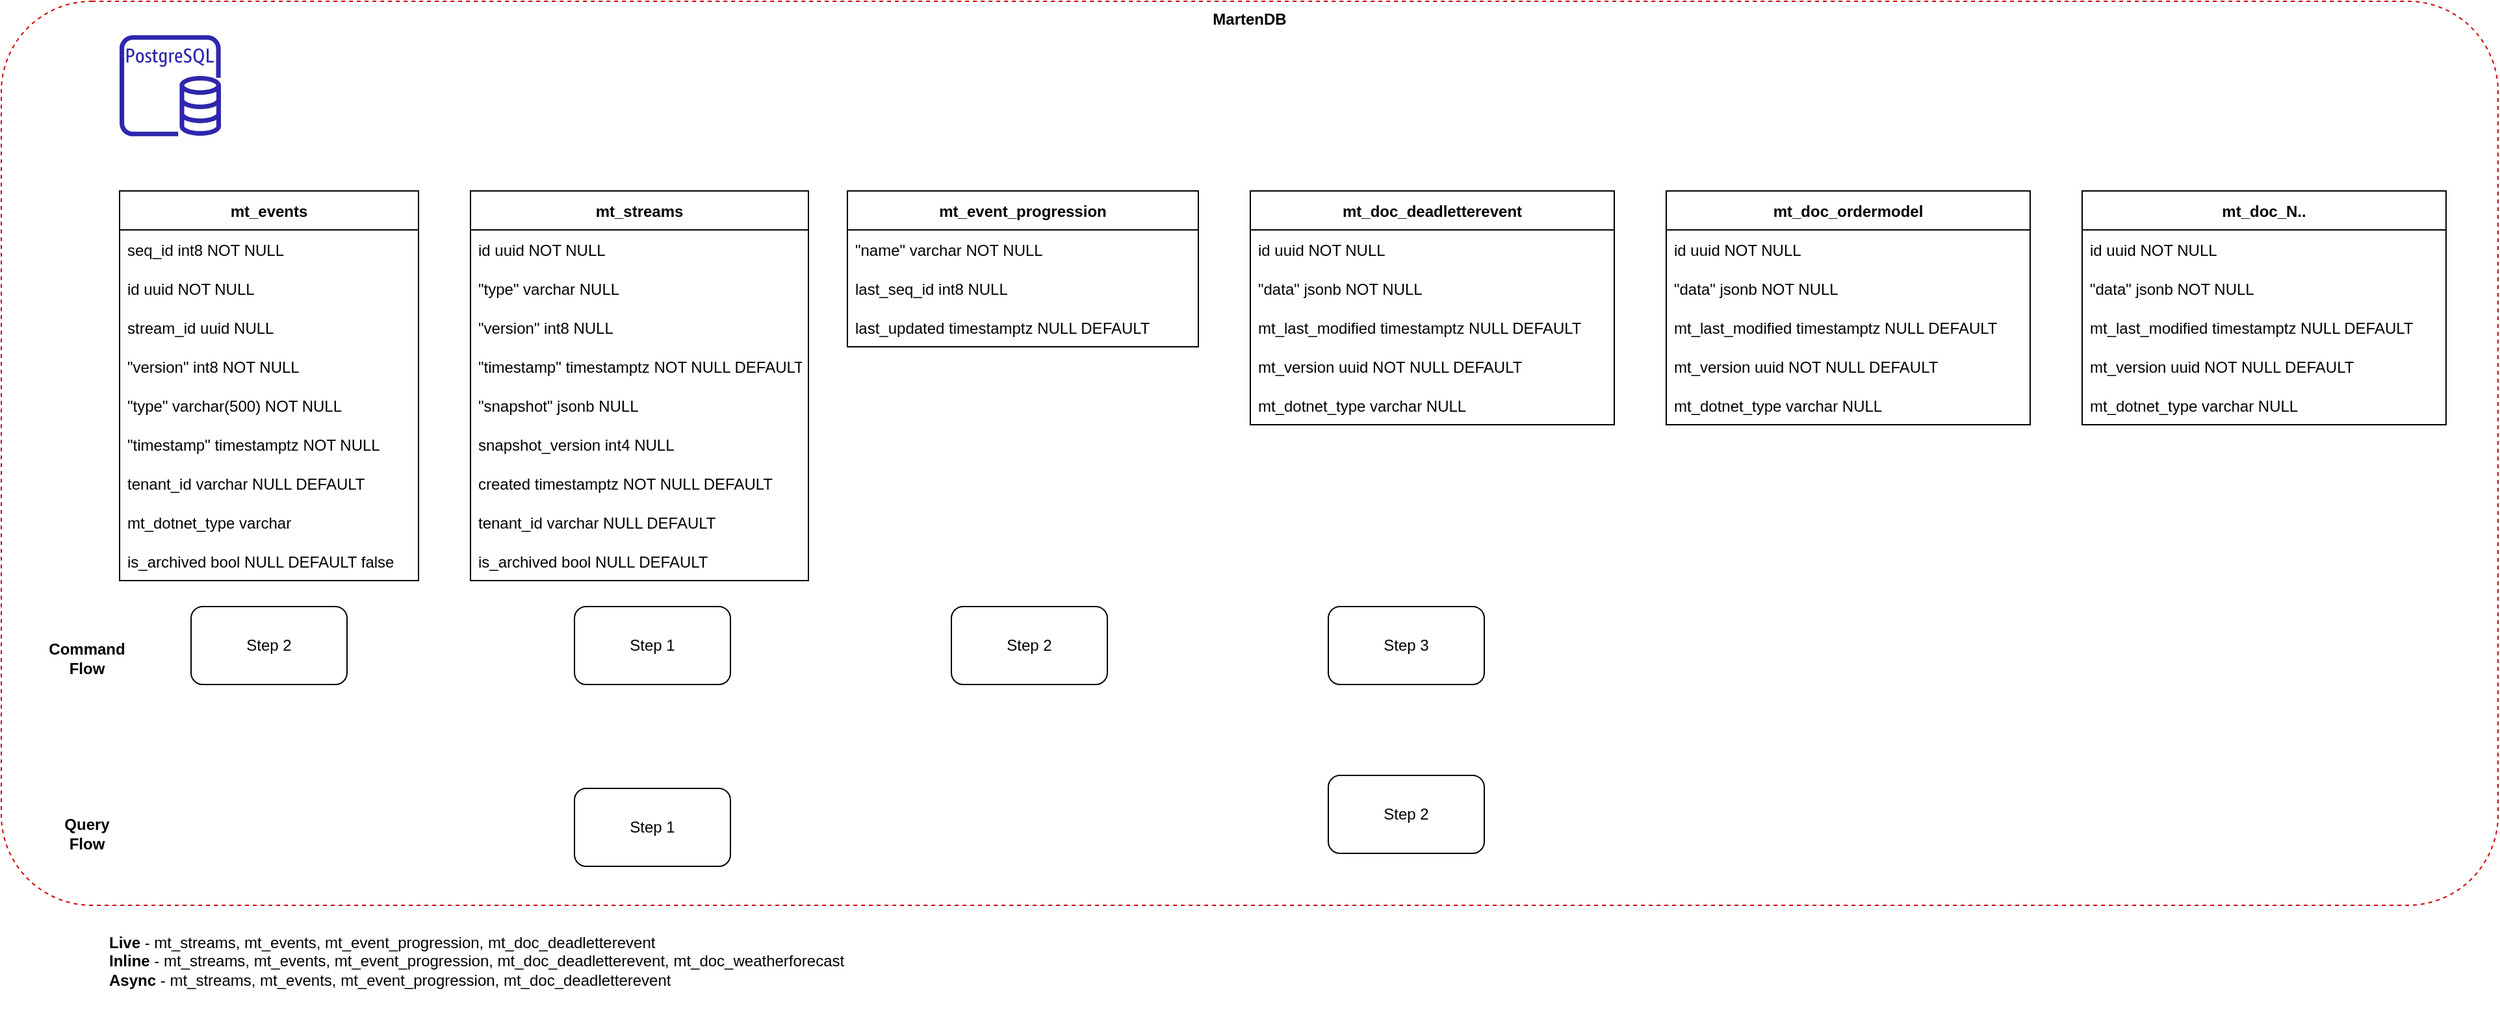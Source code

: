 <mxfile version="20.2.3" type="device" pages="4"><diagram id="XP5PetYz7RfP2xpCV39B" name="MartenDB"><mxGraphModel dx="2272" dy="1975" grid="1" gridSize="10" guides="1" tooltips="1" connect="1" arrows="1" fold="1" page="1" pageScale="1" pageWidth="850" pageHeight="1100" math="0" shadow="0"><root><mxCell id="0"/><mxCell id="1" parent="0"/><mxCell id="JvUt-W7Pg1lSba_5PQ45-1" value="" style="sketch=0;outlineConnect=0;fontColor=#232F3E;gradientColor=none;fillColor=#2E27AD;strokeColor=none;dashed=0;verticalLabelPosition=bottom;verticalAlign=top;align=center;html=1;fontSize=12;fontStyle=0;aspect=fixed;pointerEvents=1;shape=mxgraph.aws4.rds_postgresql_instance;" parent="1" vertex="1"><mxGeometry x="-709" y="-1014" width="78" height="78" as="geometry"/></mxCell><mxCell id="JvUt-W7Pg1lSba_5PQ45-2" value="MartenDB" style="rounded=1;fillColor=none;gradientColor=none;arcSize=10;dashed=1;strokeColor=#CC0000;verticalAlign=top;fontStyle=1" parent="1" vertex="1"><mxGeometry x="-800" y="-1040" width="1921" height="696" as="geometry"/></mxCell><mxCell id="JvUt-W7Pg1lSba_5PQ45-3" value="mt_events" style="swimlane;fontStyle=1;childLayout=stackLayout;horizontal=1;startSize=30;horizontalStack=0;resizeParent=1;resizeParentMax=0;resizeLast=0;collapsible=1;marginBottom=0;" parent="1" vertex="1"><mxGeometry x="-709" y="-894" width="230" height="300" as="geometry"/></mxCell><mxCell id="JvUt-W7Pg1lSba_5PQ45-4" value="seq_id int8 NOT NULL" style="text;strokeColor=none;fillColor=none;align=left;verticalAlign=middle;spacingLeft=4;spacingRight=4;overflow=hidden;points=[[0,0.5],[1,0.5]];portConstraint=eastwest;rotatable=0;" parent="JvUt-W7Pg1lSba_5PQ45-3" vertex="1"><mxGeometry y="30" width="230" height="30" as="geometry"/></mxCell><mxCell id="JvUt-W7Pg1lSba_5PQ45-5" value="id uuid NOT NULL" style="text;strokeColor=none;fillColor=none;align=left;verticalAlign=middle;spacingLeft=4;spacingRight=4;overflow=hidden;points=[[0,0.5],[1,0.5]];portConstraint=eastwest;rotatable=0;" parent="JvUt-W7Pg1lSba_5PQ45-3" vertex="1"><mxGeometry y="60" width="230" height="30" as="geometry"/></mxCell><mxCell id="JvUt-W7Pg1lSba_5PQ45-6" value="stream_id uuid NULL" style="text;strokeColor=none;fillColor=none;align=left;verticalAlign=middle;spacingLeft=4;spacingRight=4;overflow=hidden;points=[[0,0.5],[1,0.5]];portConstraint=eastwest;rotatable=0;" parent="JvUt-W7Pg1lSba_5PQ45-3" vertex="1"><mxGeometry y="90" width="230" height="30" as="geometry"/></mxCell><mxCell id="JvUt-W7Pg1lSba_5PQ45-7" value="&quot;version&quot; int8 NOT NULL" style="text;strokeColor=none;fillColor=none;align=left;verticalAlign=middle;spacingLeft=4;spacingRight=4;overflow=hidden;points=[[0,0.5],[1,0.5]];portConstraint=eastwest;rotatable=0;" parent="JvUt-W7Pg1lSba_5PQ45-3" vertex="1"><mxGeometry y="120" width="230" height="30" as="geometry"/></mxCell><mxCell id="JvUt-W7Pg1lSba_5PQ45-8" value="&quot;type&quot; varchar(500) NOT NULL" style="text;strokeColor=none;fillColor=none;align=left;verticalAlign=middle;spacingLeft=4;spacingRight=4;overflow=hidden;points=[[0,0.5],[1,0.5]];portConstraint=eastwest;rotatable=0;" parent="JvUt-W7Pg1lSba_5PQ45-3" vertex="1"><mxGeometry y="150" width="230" height="30" as="geometry"/></mxCell><mxCell id="JvUt-W7Pg1lSba_5PQ45-9" value="&quot;timestamp&quot; timestamptz NOT NULL" style="text;strokeColor=none;fillColor=none;align=left;verticalAlign=middle;spacingLeft=4;spacingRight=4;overflow=hidden;points=[[0,0.5],[1,0.5]];portConstraint=eastwest;rotatable=0;" parent="JvUt-W7Pg1lSba_5PQ45-3" vertex="1"><mxGeometry y="180" width="230" height="30" as="geometry"/></mxCell><mxCell id="JvUt-W7Pg1lSba_5PQ45-10" value="tenant_id varchar NULL DEFAULT" style="text;strokeColor=none;fillColor=none;align=left;verticalAlign=middle;spacingLeft=4;spacingRight=4;overflow=hidden;points=[[0,0.5],[1,0.5]];portConstraint=eastwest;rotatable=0;" parent="JvUt-W7Pg1lSba_5PQ45-3" vertex="1"><mxGeometry y="210" width="230" height="30" as="geometry"/></mxCell><mxCell id="JvUt-W7Pg1lSba_5PQ45-11" value="mt_dotnet_type varchar" style="text;strokeColor=none;fillColor=none;align=left;verticalAlign=middle;spacingLeft=4;spacingRight=4;overflow=hidden;points=[[0,0.5],[1,0.5]];portConstraint=eastwest;rotatable=0;" parent="JvUt-W7Pg1lSba_5PQ45-3" vertex="1"><mxGeometry y="240" width="230" height="30" as="geometry"/></mxCell><mxCell id="JvUt-W7Pg1lSba_5PQ45-12" value="is_archived bool NULL DEFAULT false" style="text;strokeColor=none;fillColor=none;align=left;verticalAlign=middle;spacingLeft=4;spacingRight=4;overflow=hidden;points=[[0,0.5],[1,0.5]];portConstraint=eastwest;rotatable=0;" parent="JvUt-W7Pg1lSba_5PQ45-3" vertex="1"><mxGeometry y="270" width="230" height="30" as="geometry"/></mxCell><mxCell id="JvUt-W7Pg1lSba_5PQ45-13" value="mt_streams" style="swimlane;fontStyle=1;childLayout=stackLayout;horizontal=1;startSize=30;horizontalStack=0;resizeParent=1;resizeParentMax=0;resizeLast=0;collapsible=1;marginBottom=0;" parent="1" vertex="1"><mxGeometry x="-439" y="-894" width="260" height="300" as="geometry"/></mxCell><mxCell id="JvUt-W7Pg1lSba_5PQ45-14" value="id uuid NOT NULL" style="text;strokeColor=none;fillColor=none;align=left;verticalAlign=middle;spacingLeft=4;spacingRight=4;overflow=hidden;points=[[0,0.5],[1,0.5]];portConstraint=eastwest;rotatable=0;" parent="JvUt-W7Pg1lSba_5PQ45-13" vertex="1"><mxGeometry y="30" width="260" height="30" as="geometry"/></mxCell><mxCell id="JvUt-W7Pg1lSba_5PQ45-15" value="&quot;type&quot; varchar NULL" style="text;strokeColor=none;fillColor=none;align=left;verticalAlign=middle;spacingLeft=4;spacingRight=4;overflow=hidden;points=[[0,0.5],[1,0.5]];portConstraint=eastwest;rotatable=0;" parent="JvUt-W7Pg1lSba_5PQ45-13" vertex="1"><mxGeometry y="60" width="260" height="30" as="geometry"/></mxCell><mxCell id="JvUt-W7Pg1lSba_5PQ45-16" value="&quot;version&quot; int8 NULL" style="text;strokeColor=none;fillColor=none;align=left;verticalAlign=middle;spacingLeft=4;spacingRight=4;overflow=hidden;points=[[0,0.5],[1,0.5]];portConstraint=eastwest;rotatable=0;" parent="JvUt-W7Pg1lSba_5PQ45-13" vertex="1"><mxGeometry y="90" width="260" height="30" as="geometry"/></mxCell><mxCell id="JvUt-W7Pg1lSba_5PQ45-17" value="&quot;timestamp&quot; timestamptz NOT NULL DEFAULT" style="text;strokeColor=none;fillColor=none;align=left;verticalAlign=middle;spacingLeft=4;spacingRight=4;overflow=hidden;points=[[0,0.5],[1,0.5]];portConstraint=eastwest;rotatable=0;" parent="JvUt-W7Pg1lSba_5PQ45-13" vertex="1"><mxGeometry y="120" width="260" height="30" as="geometry"/></mxCell><mxCell id="JvUt-W7Pg1lSba_5PQ45-18" value="&quot;snapshot&quot; jsonb NULL" style="text;strokeColor=none;fillColor=none;align=left;verticalAlign=middle;spacingLeft=4;spacingRight=4;overflow=hidden;points=[[0,0.5],[1,0.5]];portConstraint=eastwest;rotatable=0;" parent="JvUt-W7Pg1lSba_5PQ45-13" vertex="1"><mxGeometry y="150" width="260" height="30" as="geometry"/></mxCell><mxCell id="JvUt-W7Pg1lSba_5PQ45-19" value="snapshot_version int4 NULL" style="text;strokeColor=none;fillColor=none;align=left;verticalAlign=middle;spacingLeft=4;spacingRight=4;overflow=hidden;points=[[0,0.5],[1,0.5]];portConstraint=eastwest;rotatable=0;" parent="JvUt-W7Pg1lSba_5PQ45-13" vertex="1"><mxGeometry y="180" width="260" height="30" as="geometry"/></mxCell><mxCell id="JvUt-W7Pg1lSba_5PQ45-20" value="created timestamptz NOT NULL DEFAULT" style="text;strokeColor=none;fillColor=none;align=left;verticalAlign=middle;spacingLeft=4;spacingRight=4;overflow=hidden;points=[[0,0.5],[1,0.5]];portConstraint=eastwest;rotatable=0;" parent="JvUt-W7Pg1lSba_5PQ45-13" vertex="1"><mxGeometry y="210" width="260" height="30" as="geometry"/></mxCell><mxCell id="JvUt-W7Pg1lSba_5PQ45-21" value="tenant_id varchar NULL DEFAULT" style="text;strokeColor=none;fillColor=none;align=left;verticalAlign=middle;spacingLeft=4;spacingRight=4;overflow=hidden;points=[[0,0.5],[1,0.5]];portConstraint=eastwest;rotatable=0;" parent="JvUt-W7Pg1lSba_5PQ45-13" vertex="1"><mxGeometry y="240" width="260" height="30" as="geometry"/></mxCell><mxCell id="JvUt-W7Pg1lSba_5PQ45-22" value="is_archived bool NULL DEFAULT" style="text;strokeColor=none;fillColor=none;align=left;verticalAlign=middle;spacingLeft=4;spacingRight=4;overflow=hidden;points=[[0,0.5],[1,0.5]];portConstraint=eastwest;rotatable=0;" parent="JvUt-W7Pg1lSba_5PQ45-13" vertex="1"><mxGeometry y="270" width="260" height="30" as="geometry"/></mxCell><mxCell id="JvUt-W7Pg1lSba_5PQ45-23" value="mt_event_progression" style="swimlane;fontStyle=1;childLayout=stackLayout;horizontal=1;startSize=30;horizontalStack=0;resizeParent=1;resizeParentMax=0;resizeLast=0;collapsible=1;marginBottom=0;" parent="1" vertex="1"><mxGeometry x="-149" y="-894" width="270" height="120" as="geometry"/></mxCell><mxCell id="JvUt-W7Pg1lSba_5PQ45-24" value="&quot;name&quot; varchar NOT NULL" style="text;strokeColor=none;fillColor=none;align=left;verticalAlign=middle;spacingLeft=4;spacingRight=4;overflow=hidden;points=[[0,0.5],[1,0.5]];portConstraint=eastwest;rotatable=0;" parent="JvUt-W7Pg1lSba_5PQ45-23" vertex="1"><mxGeometry y="30" width="270" height="30" as="geometry"/></mxCell><mxCell id="JvUt-W7Pg1lSba_5PQ45-25" value="last_seq_id int8 NULL" style="text;strokeColor=none;fillColor=none;align=left;verticalAlign=middle;spacingLeft=4;spacingRight=4;overflow=hidden;points=[[0,0.5],[1,0.5]];portConstraint=eastwest;rotatable=0;" parent="JvUt-W7Pg1lSba_5PQ45-23" vertex="1"><mxGeometry y="60" width="270" height="30" as="geometry"/></mxCell><mxCell id="JvUt-W7Pg1lSba_5PQ45-26" value="last_updated timestamptz NULL DEFAULT" style="text;strokeColor=none;fillColor=none;align=left;verticalAlign=middle;spacingLeft=4;spacingRight=4;overflow=hidden;points=[[0,0.5],[1,0.5]];portConstraint=eastwest;rotatable=0;" parent="JvUt-W7Pg1lSba_5PQ45-23" vertex="1"><mxGeometry y="90" width="270" height="30" as="geometry"/></mxCell><mxCell id="JvUt-W7Pg1lSba_5PQ45-27" value="Step 2" style="rounded=1;whiteSpace=wrap;html=1;" parent="1" vertex="1"><mxGeometry x="-654" y="-574" width="120" height="60" as="geometry"/></mxCell><mxCell id="JvUt-W7Pg1lSba_5PQ45-28" value="Step 1" style="rounded=1;whiteSpace=wrap;html=1;" parent="1" vertex="1"><mxGeometry x="-359" y="-574" width="120" height="60" as="geometry"/></mxCell><mxCell id="JvUt-W7Pg1lSba_5PQ45-29" value="Step 2" style="rounded=1;whiteSpace=wrap;html=1;" parent="1" vertex="1"><mxGeometry x="-69" y="-574" width="120" height="60" as="geometry"/></mxCell><mxCell id="JvUt-W7Pg1lSba_5PQ45-30" value="Step 3" style="rounded=1;whiteSpace=wrap;html=1;" parent="1" vertex="1"><mxGeometry x="221" y="-574" width="120" height="60" as="geometry"/></mxCell><mxCell id="JvUt-W7Pg1lSba_5PQ45-31" value="mt_doc_ordermodel" style="swimlane;fontStyle=1;childLayout=stackLayout;horizontal=1;startSize=30;horizontalStack=0;resizeParent=1;resizeParentMax=0;resizeLast=0;collapsible=1;marginBottom=0;" parent="1" vertex="1"><mxGeometry x="481" y="-894" width="280" height="180" as="geometry"/></mxCell><mxCell id="JvUt-W7Pg1lSba_5PQ45-32" value="id uuid NOT NULL" style="text;strokeColor=none;fillColor=none;align=left;verticalAlign=middle;spacingLeft=4;spacingRight=4;overflow=hidden;points=[[0,0.5],[1,0.5]];portConstraint=eastwest;rotatable=0;" parent="JvUt-W7Pg1lSba_5PQ45-31" vertex="1"><mxGeometry y="30" width="280" height="30" as="geometry"/></mxCell><mxCell id="JvUt-W7Pg1lSba_5PQ45-33" value="&quot;data&quot; jsonb NOT NULL" style="text;strokeColor=none;fillColor=none;align=left;verticalAlign=middle;spacingLeft=4;spacingRight=4;overflow=hidden;points=[[0,0.5],[1,0.5]];portConstraint=eastwest;rotatable=0;" parent="JvUt-W7Pg1lSba_5PQ45-31" vertex="1"><mxGeometry y="60" width="280" height="30" as="geometry"/></mxCell><mxCell id="JvUt-W7Pg1lSba_5PQ45-34" value="mt_last_modified timestamptz NULL DEFAULT" style="text;strokeColor=none;fillColor=none;align=left;verticalAlign=middle;spacingLeft=4;spacingRight=4;overflow=hidden;points=[[0,0.5],[1,0.5]];portConstraint=eastwest;rotatable=0;" parent="JvUt-W7Pg1lSba_5PQ45-31" vertex="1"><mxGeometry y="90" width="280" height="30" as="geometry"/></mxCell><mxCell id="JvUt-W7Pg1lSba_5PQ45-35" value="mt_version uuid NOT NULL DEFAULT" style="text;strokeColor=none;fillColor=none;align=left;verticalAlign=middle;spacingLeft=4;spacingRight=4;overflow=hidden;points=[[0,0.5],[1,0.5]];portConstraint=eastwest;rotatable=0;" parent="JvUt-W7Pg1lSba_5PQ45-31" vertex="1"><mxGeometry y="120" width="280" height="30" as="geometry"/></mxCell><mxCell id="JvUt-W7Pg1lSba_5PQ45-36" value="mt_dotnet_type varchar NULL" style="text;strokeColor=none;fillColor=none;align=left;verticalAlign=middle;spacingLeft=4;spacingRight=4;overflow=hidden;points=[[0,0.5],[1,0.5]];portConstraint=eastwest;rotatable=0;" parent="JvUt-W7Pg1lSba_5PQ45-31" vertex="1"><mxGeometry y="150" width="280" height="30" as="geometry"/></mxCell><mxCell id="JvUt-W7Pg1lSba_5PQ45-37" value="Query Flow" style="text;html=1;strokeColor=none;fillColor=none;align=center;verticalAlign=middle;whiteSpace=wrap;rounded=0;fontStyle=1" parent="1" vertex="1"><mxGeometry x="-764" y="-414" width="60" height="30" as="geometry"/></mxCell><mxCell id="JvUt-W7Pg1lSba_5PQ45-38" value="Command Flow" style="text;html=1;strokeColor=none;fillColor=none;align=center;verticalAlign=middle;whiteSpace=wrap;rounded=0;fontStyle=1" parent="1" vertex="1"><mxGeometry x="-764" y="-549" width="60" height="30" as="geometry"/></mxCell><mxCell id="JvUt-W7Pg1lSba_5PQ45-39" value="mt_doc_N.." style="swimlane;fontStyle=1;childLayout=stackLayout;horizontal=1;startSize=30;horizontalStack=0;resizeParent=1;resizeParentMax=0;resizeLast=0;collapsible=1;marginBottom=0;" parent="1" vertex="1"><mxGeometry x="801" y="-894" width="280" height="180" as="geometry"/></mxCell><mxCell id="JvUt-W7Pg1lSba_5PQ45-40" value="id uuid NOT NULL" style="text;strokeColor=none;fillColor=none;align=left;verticalAlign=middle;spacingLeft=4;spacingRight=4;overflow=hidden;points=[[0,0.5],[1,0.5]];portConstraint=eastwest;rotatable=0;" parent="JvUt-W7Pg1lSba_5PQ45-39" vertex="1"><mxGeometry y="30" width="280" height="30" as="geometry"/></mxCell><mxCell id="JvUt-W7Pg1lSba_5PQ45-41" value="&quot;data&quot; jsonb NOT NULL" style="text;strokeColor=none;fillColor=none;align=left;verticalAlign=middle;spacingLeft=4;spacingRight=4;overflow=hidden;points=[[0,0.5],[1,0.5]];portConstraint=eastwest;rotatable=0;" parent="JvUt-W7Pg1lSba_5PQ45-39" vertex="1"><mxGeometry y="60" width="280" height="30" as="geometry"/></mxCell><mxCell id="JvUt-W7Pg1lSba_5PQ45-42" value="mt_last_modified timestamptz NULL DEFAULT" style="text;strokeColor=none;fillColor=none;align=left;verticalAlign=middle;spacingLeft=4;spacingRight=4;overflow=hidden;points=[[0,0.5],[1,0.5]];portConstraint=eastwest;rotatable=0;" parent="JvUt-W7Pg1lSba_5PQ45-39" vertex="1"><mxGeometry y="90" width="280" height="30" as="geometry"/></mxCell><mxCell id="JvUt-W7Pg1lSba_5PQ45-43" value="mt_version uuid NOT NULL DEFAULT" style="text;strokeColor=none;fillColor=none;align=left;verticalAlign=middle;spacingLeft=4;spacingRight=4;overflow=hidden;points=[[0,0.5],[1,0.5]];portConstraint=eastwest;rotatable=0;" parent="JvUt-W7Pg1lSba_5PQ45-39" vertex="1"><mxGeometry y="120" width="280" height="30" as="geometry"/></mxCell><mxCell id="JvUt-W7Pg1lSba_5PQ45-44" value="mt_dotnet_type varchar NULL" style="text;strokeColor=none;fillColor=none;align=left;verticalAlign=middle;spacingLeft=4;spacingRight=4;overflow=hidden;points=[[0,0.5],[1,0.5]];portConstraint=eastwest;rotatable=0;" parent="JvUt-W7Pg1lSba_5PQ45-39" vertex="1"><mxGeometry y="150" width="280" height="30" as="geometry"/></mxCell><mxCell id="JvUt-W7Pg1lSba_5PQ45-45" value="Step 1" style="rounded=1;whiteSpace=wrap;html=1;" parent="1" vertex="1"><mxGeometry x="-359" y="-434" width="120" height="60" as="geometry"/></mxCell><mxCell id="JvUt-W7Pg1lSba_5PQ45-46" value="Step 2" style="rounded=1;whiteSpace=wrap;html=1;" parent="1" vertex="1"><mxGeometry x="221" y="-444" width="120" height="60" as="geometry"/></mxCell><mxCell id="JvUt-W7Pg1lSba_5PQ45-47" value="&lt;b&gt;Live&lt;/b&gt; - mt_streams, mt_events, mt_event_progression, mt_doc_deadletterevent&amp;nbsp;&lt;br&gt;&lt;b&gt;Inline&lt;/b&gt;&amp;nbsp;- mt_streams, mt_events, mt_event_progression, mt_doc_deadletterevent, mt_doc_weatherforecast&amp;nbsp;&lt;b&gt;&amp;nbsp;&lt;/b&gt;&lt;br&gt;&lt;b&gt;Async&lt;/b&gt; - mt_streams, mt_events, mt_event_progression, mt_doc_deadletterevent&lt;br&gt;&lt;b&gt;&amp;nbsp;&lt;/b&gt;" style="text;html=1;align=left;verticalAlign=middle;resizable=0;points=[];autosize=1;strokeColor=none;fillColor=none;" parent="1" vertex="1"><mxGeometry x="-719" y="-329" width="600" height="70" as="geometry"/></mxCell><mxCell id="JvUt-W7Pg1lSba_5PQ45-48" value="mt_doc_deadletterevent" style="swimlane;fontStyle=1;childLayout=stackLayout;horizontal=1;startSize=30;horizontalStack=0;resizeParent=1;resizeParentMax=0;resizeLast=0;collapsible=1;marginBottom=0;" parent="1" vertex="1"><mxGeometry x="161" y="-894" width="280" height="180" as="geometry"/></mxCell><mxCell id="JvUt-W7Pg1lSba_5PQ45-49" value="id uuid NOT NULL" style="text;strokeColor=none;fillColor=none;align=left;verticalAlign=middle;spacingLeft=4;spacingRight=4;overflow=hidden;points=[[0,0.5],[1,0.5]];portConstraint=eastwest;rotatable=0;" parent="JvUt-W7Pg1lSba_5PQ45-48" vertex="1"><mxGeometry y="30" width="280" height="30" as="geometry"/></mxCell><mxCell id="JvUt-W7Pg1lSba_5PQ45-50" value="&quot;data&quot; jsonb NOT NULL" style="text;strokeColor=none;fillColor=none;align=left;verticalAlign=middle;spacingLeft=4;spacingRight=4;overflow=hidden;points=[[0,0.5],[1,0.5]];portConstraint=eastwest;rotatable=0;" parent="JvUt-W7Pg1lSba_5PQ45-48" vertex="1"><mxGeometry y="60" width="280" height="30" as="geometry"/></mxCell><mxCell id="JvUt-W7Pg1lSba_5PQ45-51" value="mt_last_modified timestamptz NULL DEFAULT" style="text;strokeColor=none;fillColor=none;align=left;verticalAlign=middle;spacingLeft=4;spacingRight=4;overflow=hidden;points=[[0,0.5],[1,0.5]];portConstraint=eastwest;rotatable=0;" parent="JvUt-W7Pg1lSba_5PQ45-48" vertex="1"><mxGeometry y="90" width="280" height="30" as="geometry"/></mxCell><mxCell id="JvUt-W7Pg1lSba_5PQ45-52" value="mt_version uuid NOT NULL DEFAULT" style="text;strokeColor=none;fillColor=none;align=left;verticalAlign=middle;spacingLeft=4;spacingRight=4;overflow=hidden;points=[[0,0.5],[1,0.5]];portConstraint=eastwest;rotatable=0;" parent="JvUt-W7Pg1lSba_5PQ45-48" vertex="1"><mxGeometry y="120" width="280" height="30" as="geometry"/></mxCell><mxCell id="JvUt-W7Pg1lSba_5PQ45-53" value="mt_dotnet_type varchar NULL" style="text;strokeColor=none;fillColor=none;align=left;verticalAlign=middle;spacingLeft=4;spacingRight=4;overflow=hidden;points=[[0,0.5],[1,0.5]];portConstraint=eastwest;rotatable=0;" parent="JvUt-W7Pg1lSba_5PQ45-48" vertex="1"><mxGeometry y="150" width="280" height="30" as="geometry"/></mxCell></root></mxGraphModel></diagram><diagram id="-QHGe8iXmWMv42KP5Rkp" name="Event Sourcing"><mxGraphModel dx="1422" dy="875" grid="1" gridSize="10" guides="1" tooltips="1" connect="1" arrows="1" fold="1" page="1" pageScale="1" pageWidth="850" pageHeight="1100" math="0" shadow="0"><root><mxCell id="0"/><mxCell id="1" parent="0"/><mxCell id="ABenQY8k19LE27Oe_mi--5" value="Stream of Events for Domain Entity 1" style="rounded=1;fillColor=none;gradientColor=none;arcSize=10;dashed=1;strokeColor=#CC0000;verticalAlign=top;fontStyle=1" parent="1" vertex="1"><mxGeometry x="40" y="80" width="490" height="310" as="geometry"/></mxCell><mxCell id="ABenQY8k19LE27Oe_mi--1" value="Event 1&lt;br&gt;of Domain Entity 1" style="rounded=0;whiteSpace=wrap;html=1;" parent="1" vertex="1"><mxGeometry x="80" y="150" width="120" height="60" as="geometry"/></mxCell><mxCell id="ABenQY8k19LE27Oe_mi--2" value="Event 3&amp;nbsp;&lt;br&gt;of Domain Entity 1" style="rounded=0;whiteSpace=wrap;html=1;" parent="1" vertex="1"><mxGeometry x="180" y="290" width="120" height="60" as="geometry"/></mxCell><mxCell id="ABenQY8k19LE27Oe_mi--3" value="Event 2&lt;br&gt;of Domain Entity 1" style="rounded=0;whiteSpace=wrap;html=1;" parent="1" vertex="1"><mxGeometry x="320" y="150" width="120" height="60" as="geometry"/></mxCell><mxCell id="ABenQY8k19LE27Oe_mi--7" value="" style="edgeStyle=orthogonalEdgeStyle;rounded=0;orthogonalLoop=1;jettySize=auto;html=1;" parent="1" source="ABenQY8k19LE27Oe_mi--5" target="ABenQY8k19LE27Oe_mi--6" edge="1"><mxGeometry relative="1" as="geometry"/></mxCell><mxCell id="ABenQY8k19LE27Oe_mi--6" value="Projection (Materialized View)" style="rounded=1;fillColor=none;gradientColor=none;arcSize=10;dashed=1;strokeColor=#CC0000;verticalAlign=top;fontStyle=1" parent="1" vertex="1"><mxGeometry x="610" y="80" width="490" height="310" as="geometry"/></mxCell><mxCell id="ABenQY8k19LE27Oe_mi--8" value="Latest state of Domain Entity 1" style="rounded=0;whiteSpace=wrap;html=1;" parent="1" vertex="1"><mxGeometry x="640" y="130" width="120" height="60" as="geometry"/></mxCell><mxCell id="ABenQY8k19LE27Oe_mi--9" value="CQRS" style="rounded=1;fillColor=none;gradientColor=none;arcSize=10;dashed=1;strokeColor=#CC0000;verticalAlign=top;" parent="1" vertex="1"><mxGeometry x="40" y="520" width="870" height="470" as="geometry"/></mxCell><mxCell id="ABenQY8k19LE27Oe_mi--16" style="edgeStyle=orthogonalEdgeStyle;rounded=0;orthogonalLoop=1;jettySize=auto;html=1;entryX=0.5;entryY=0;entryDx=0;entryDy=0;strokeColor=#7EA6E0;strokeWidth=3;" parent="1" source="ABenQY8k19LE27Oe_mi--10" target="ABenQY8k19LE27Oe_mi--14" edge="1"><mxGeometry relative="1" as="geometry"/></mxCell><mxCell id="ABenQY8k19LE27Oe_mi--10" value="Clients" style="rounded=0;whiteSpace=wrap;html=1;" parent="1" vertex="1"><mxGeometry x="130" y="577" width="120" height="60" as="geometry"/></mxCell><mxCell id="ABenQY8k19LE27Oe_mi--22" style="edgeStyle=orthogonalEdgeStyle;rounded=0;orthogonalLoop=1;jettySize=auto;html=1;entryX=0.5;entryY=0;entryDx=0;entryDy=0;strokeColor=#97D077;strokeWidth=4;" parent="1" source="ABenQY8k19LE27Oe_mi--13" target="ABenQY8k19LE27Oe_mi--17" edge="1"><mxGeometry relative="1" as="geometry"/></mxCell><mxCell id="ABenQY8k19LE27Oe_mi--29" style="edgeStyle=orthogonalEdgeStyle;rounded=0;orthogonalLoop=1;jettySize=auto;html=1;entryX=0;entryY=0;entryDx=0;entryDy=40;entryPerimeter=0;strokeColor=#FFB366;strokeWidth=3;" parent="1" source="ABenQY8k19LE27Oe_mi--13" target="ABenQY8k19LE27Oe_mi--25" edge="1"><mxGeometry relative="1" as="geometry"/></mxCell><mxCell id="ABenQY8k19LE27Oe_mi--13" value="Command Handler Services" style="rounded=0;whiteSpace=wrap;html=1;" parent="1" vertex="1"><mxGeometry x="440" y="577" width="120" height="60" as="geometry"/></mxCell><mxCell id="ABenQY8k19LE27Oe_mi--28" style="edgeStyle=orthogonalEdgeStyle;rounded=0;orthogonalLoop=1;jettySize=auto;html=1;entryX=0;entryY=1;entryDx=0;entryDy=-15;entryPerimeter=0;strokeColor=#7EA6E0;strokeWidth=3;" parent="1" source="ABenQY8k19LE27Oe_mi--14" target="ABenQY8k19LE27Oe_mi--26" edge="1"><mxGeometry relative="1" as="geometry"><Array as="points"><mxPoint x="250" y="935"/></Array></mxGeometry></mxCell><mxCell id="ABenQY8k19LE27Oe_mi--14" value="Query Handler Services" style="rounded=0;whiteSpace=wrap;html=1;" parent="1" vertex="1"><mxGeometry x="190" y="810" width="120" height="60" as="geometry"/></mxCell><mxCell id="ABenQY8k19LE27Oe_mi--15" value="" style="endArrow=classic;html=1;rounded=0;exitX=1;exitY=0.5;exitDx=0;exitDy=0;entryX=0;entryY=0.5;entryDx=0;entryDy=0;strokeColor=#FFB366;strokeWidth=3;" parent="1" source="ABenQY8k19LE27Oe_mi--10" target="ABenQY8k19LE27Oe_mi--13" edge="1"><mxGeometry width="50" height="50" relative="1" as="geometry"><mxPoint x="248.04" y="606" as="sourcePoint"/><mxPoint x="450" y="680" as="targetPoint"/></mxGeometry></mxCell><mxCell id="ABenQY8k19LE27Oe_mi--24" style="edgeStyle=orthogonalEdgeStyle;rounded=0;orthogonalLoop=1;jettySize=auto;html=1;entryX=0.5;entryY=0;entryDx=0;entryDy=0;strokeColor=#97D077;strokeWidth=4;" parent="1" source="ABenQY8k19LE27Oe_mi--17" target="ABenQY8k19LE27Oe_mi--23" edge="1"><mxGeometry relative="1" as="geometry"/></mxCell><mxCell id="ABenQY8k19LE27Oe_mi--17" value="" style="shape=step;perimeter=stepPerimeter;whiteSpace=wrap;html=1;fixedSize=1;" parent="1" vertex="1"><mxGeometry x="375" y="695" width="155" height="80" as="geometry"/></mxCell><mxCell id="ABenQY8k19LE27Oe_mi--21" style="edgeStyle=orthogonalEdgeStyle;rounded=0;orthogonalLoop=1;jettySize=auto;html=1;exitX=0.75;exitY=1;exitDx=0;exitDy=0;" parent="1" source="ABenQY8k19LE27Oe_mi--18" target="ABenQY8k19LE27Oe_mi--17" edge="1"><mxGeometry relative="1" as="geometry"/></mxCell><mxCell id="ABenQY8k19LE27Oe_mi--18" value="Event" style="rounded=0;whiteSpace=wrap;html=1;" parent="1" vertex="1"><mxGeometry x="410" y="710" width="70" height="30" as="geometry"/></mxCell><mxCell id="ABenQY8k19LE27Oe_mi--19" value="Event" style="rounded=0;whiteSpace=wrap;html=1;" parent="1" vertex="1"><mxGeometry x="420" y="720" width="70" height="30" as="geometry"/></mxCell><mxCell id="ABenQY8k19LE27Oe_mi--20" value="Events" style="rounded=0;whiteSpace=wrap;html=1;" parent="1" vertex="1"><mxGeometry x="430" y="730" width="70" height="30" as="geometry"/></mxCell><mxCell id="ABenQY8k19LE27Oe_mi--27" style="edgeStyle=orthogonalEdgeStyle;rounded=0;orthogonalLoop=1;jettySize=auto;html=1;entryX=-0.064;entryY=0.146;entryDx=0;entryDy=0;entryPerimeter=0;strokeColor=#97D077;strokeWidth=4;" parent="1" source="ABenQY8k19LE27Oe_mi--23" target="ABenQY8k19LE27Oe_mi--26" edge="1"><mxGeometry relative="1" as="geometry"/></mxCell><mxCell id="ABenQY8k19LE27Oe_mi--23" value="Projection Process" style="rounded=0;whiteSpace=wrap;html=1;" parent="1" vertex="1"><mxGeometry x="520" y="840" width="120" height="60" as="geometry"/></mxCell><mxCell id="ABenQY8k19LE27Oe_mi--25" value="Write Database" style="shape=cylinder3;whiteSpace=wrap;html=1;boundedLbl=1;backgroundOutline=1;size=15;" parent="1" vertex="1"><mxGeometry x="710" y="600" width="110" height="130" as="geometry"/></mxCell><mxCell id="ABenQY8k19LE27Oe_mi--26" value="Query Database" style="shape=cylinder3;whiteSpace=wrap;html=1;boundedLbl=1;backgroundOutline=1;size=15;" parent="1" vertex="1"><mxGeometry x="710" y="820" width="110" height="130" as="geometry"/></mxCell></root></mxGraphModel></diagram><diagram id="TpwGxWJKr3zkpaFaSgls" name="Blog"><mxGraphModel dx="1422" dy="875" grid="1" gridSize="10" guides="1" tooltips="1" connect="1" arrows="1" fold="1" page="1" pageScale="1" pageWidth="850" pageHeight="1100" math="0" shadow="0"><root><mxCell id="0"/><mxCell id="1" parent="0"/><mxCell id="D9QxXTvjKgcARhRE0kGq-1" value="Article" style="rounded=0;whiteSpace=wrap;html=1;fillColor=#F7F763;strokeColor=#d6b656;fontColor=#0D1117;" parent="1" vertex="1"><mxGeometry x="40" y="40" width="120" height="60" as="geometry"/></mxCell><mxCell id="D9QxXTvjKgcARhRE0kGq-3" value="ArticleCreatedCommand" style="rounded=0;whiteSpace=wrap;html=1;fillColor=#dae8fc;strokeColor=#6c8ebf;fontColor=#0D1117;" parent="1" vertex="1"><mxGeometry x="40" y="110" width="170" height="60" as="geometry"/></mxCell><mxCell id="D9QxXTvjKgcARhRE0kGq-4" value="ArticleUpdatedCommand" style="rounded=0;whiteSpace=wrap;html=1;fillColor=#dae8fc;strokeColor=#6c8ebf;fontColor=#0D1117;" parent="1" vertex="1"><mxGeometry x="40" y="180" width="170" height="60" as="geometry"/></mxCell><mxCell id="D9QxXTvjKgcARhRE0kGq-5" value="ArticleDeletedCommand" style="rounded=0;whiteSpace=wrap;html=1;fillColor=#dae8fc;strokeColor=#6c8ebf;fontColor=#0D1117;" parent="1" vertex="1"><mxGeometry x="40" y="250" width="170" height="60" as="geometry"/></mxCell><mxCell id="D9QxXTvjKgcARhRE0kGq-6" value="Rubric" style="rounded=0;whiteSpace=wrap;html=1;fillColor=#F7F763;strokeColor=#d6b656;fontColor=#0D1117;" parent="1" vertex="1"><mxGeometry x="280" y="40" width="120" height="60" as="geometry"/></mxCell><mxCell id="D9QxXTvjKgcARhRE0kGq-7" value="RubricCreatedCommand" style="rounded=0;whiteSpace=wrap;html=1;fillColor=#dae8fc;strokeColor=#6c8ebf;fontColor=#0D1117;" parent="1" vertex="1"><mxGeometry x="280" y="110" width="170" height="60" as="geometry"/></mxCell><mxCell id="D9QxXTvjKgcARhRE0kGq-8" value="RubricUpdatedCommand" style="rounded=0;whiteSpace=wrap;html=1;fillColor=#dae8fc;strokeColor=#6c8ebf;fontColor=#0D1117;" parent="1" vertex="1"><mxGeometry x="280" y="180" width="170" height="60" as="geometry"/></mxCell><mxCell id="D9QxXTvjKgcARhRE0kGq-9" value="RubricDeletedCommand" style="rounded=0;whiteSpace=wrap;html=1;fillColor=#dae8fc;strokeColor=#6c8ebf;fontColor=#0D1117;" parent="1" vertex="1"><mxGeometry x="280" y="250" width="170" height="60" as="geometry"/></mxCell><mxCell id="D9QxXTvjKgcARhRE0kGq-10" value="Image" style="rounded=0;whiteSpace=wrap;html=1;fillColor=#F7F763;strokeColor=#d6b656;fontColor=#0D1117;" parent="1" vertex="1"><mxGeometry x="520" y="40" width="120" height="60" as="geometry"/></mxCell><mxCell id="D9QxXTvjKgcARhRE0kGq-11" value="ImageCreatedCommand" style="rounded=0;whiteSpace=wrap;html=1;fillColor=#dae8fc;strokeColor=#6c8ebf;fontColor=#0D1117;" parent="1" vertex="1"><mxGeometry x="520" y="110" width="170" height="60" as="geometry"/></mxCell><mxCell id="D9QxXTvjKgcARhRE0kGq-12" value="ImageUpdatedCommand" style="rounded=0;whiteSpace=wrap;html=1;fillColor=#dae8fc;strokeColor=#6c8ebf;fontColor=#0D1117;" parent="1" vertex="1"><mxGeometry x="520" y="180" width="170" height="60" as="geometry"/></mxCell><mxCell id="D9QxXTvjKgcARhRE0kGq-13" value="ImageDeletedCommand" style="rounded=0;whiteSpace=wrap;html=1;fillColor=#dae8fc;strokeColor=#6c8ebf;fontColor=#0D1117;" parent="1" vertex="1"><mxGeometry x="520" y="250" width="170" height="60" as="geometry"/></mxCell><mxCell id="D9QxXTvjKgcARhRE0kGq-14" value="Tag" style="rounded=0;whiteSpace=wrap;html=1;fillColor=#F7F763;strokeColor=#d6b656;fontColor=#0D1117;" parent="1" vertex="1"><mxGeometry x="760" y="40" width="120" height="60" as="geometry"/></mxCell><mxCell id="D9QxXTvjKgcARhRE0kGq-15" value="TagCreatedCommand" style="rounded=0;whiteSpace=wrap;html=1;fillColor=#dae8fc;strokeColor=#6c8ebf;fontColor=#0D1117;" parent="1" vertex="1"><mxGeometry x="760" y="110" width="170" height="60" as="geometry"/></mxCell><mxCell id="D9QxXTvjKgcARhRE0kGq-16" value="TagUpdatedCommand" style="rounded=0;whiteSpace=wrap;html=1;fillColor=#dae8fc;strokeColor=#6c8ebf;fontColor=#0D1117;" parent="1" vertex="1"><mxGeometry x="760" y="180" width="170" height="60" as="geometry"/></mxCell><mxCell id="D9QxXTvjKgcARhRE0kGq-17" value="TagDeletedCommand" style="rounded=0;whiteSpace=wrap;html=1;fillColor=#dae8fc;strokeColor=#6c8ebf;fontColor=#0D1117;" parent="1" vertex="1"><mxGeometry x="760" y="250" width="170" height="60" as="geometry"/></mxCell></root></mxGraphModel></diagram><diagram id="6Qt7ZGyDYIC2SWLU-M6K" name="Helpdesk"><mxGraphModel dx="2272" dy="875" grid="1" gridSize="10" guides="1" tooltips="1" connect="1" arrows="1" fold="1" page="1" pageScale="1" pageWidth="850" pageHeight="1100" math="0" shadow="0"><root><mxCell id="0"/><mxCell id="1" parent="0"/><mxCell id="0xbADSWv3jDt2XsJA4kf-1" value="Incident" style="rounded=0;whiteSpace=wrap;html=1;fillColor=#F7F763;strokeColor=#d6b656;" parent="1" vertex="1"><mxGeometry x="-780" y="10" width="1130" height="60" as="geometry"/></mxCell><mxCell id="0xbADSWv3jDt2XsJA4kf-2" value="Agent Assigned To Incident" style="rounded=0;whiteSpace=wrap;html=1;fillColor=#f0a30a;strokeColor=#BD7000;fontColor=#ffffff;" parent="1" vertex="1"><mxGeometry x="120" y="120" width="230" height="60" as="geometry"/></mxCell><mxCell id="0xbADSWv3jDt2XsJA4kf-3" value="Agent Responded To Incident" style="rounded=0;whiteSpace=wrap;html=1;fillColor=#f0a30a;strokeColor=#BD7000;fontColor=#ffffff;" parent="1" vertex="1"><mxGeometry x="120" y="190" width="230" height="60" as="geometry"/></mxCell><mxCell id="0xbADSWv3jDt2XsJA4kf-4" value="Customer Responded To Incident" style="rounded=0;whiteSpace=wrap;html=1;fillColor=#f0a30a;strokeColor=#BD7000;fontColor=#ffffff;" parent="1" vertex="1"><mxGeometry x="120" y="260" width="230" height="60" as="geometry"/></mxCell><mxCell id="0xbADSWv3jDt2XsJA4kf-5" value="Incident Categorised" style="rounded=0;whiteSpace=wrap;html=1;fillColor=#f0a30a;strokeColor=#BD7000;fontColor=#ffffff;" parent="1" vertex="1"><mxGeometry x="120" y="330" width="230" height="60" as="geometry"/></mxCell><mxCell id="0xbADSWv3jDt2XsJA4kf-6" value="Incident Closed" style="rounded=0;whiteSpace=wrap;html=1;fillColor=#f0a30a;strokeColor=#BD7000;fontColor=#ffffff;" parent="1" vertex="1"><mxGeometry x="120" y="400" width="230" height="60" as="geometry"/></mxCell><mxCell id="0xbADSWv3jDt2XsJA4kf-7" value="Incident Logged" style="rounded=0;whiteSpace=wrap;html=1;fillColor=#f0a30a;strokeColor=#BD7000;fontColor=#ffffff;" parent="1" vertex="1"><mxGeometry x="120" y="470" width="230" height="60" as="geometry"/></mxCell><mxCell id="0xbADSWv3jDt2XsJA4kf-8" value="Incident Prioritised" style="rounded=0;whiteSpace=wrap;html=1;fillColor=#f0a30a;strokeColor=#BD7000;fontColor=#ffffff;" parent="1" vertex="1"><mxGeometry x="120" y="540" width="230" height="60" as="geometry"/></mxCell><mxCell id="0xbADSWv3jDt2XsJA4kf-9" value="Incident Resolved" style="rounded=0;whiteSpace=wrap;html=1;fillColor=#f0a30a;strokeColor=#BD7000;fontColor=#ffffff;" parent="1" vertex="1"><mxGeometry x="120" y="610" width="230" height="60" as="geometry"/></mxCell><mxCell id="0xbADSWv3jDt2XsJA4kf-10" value="Resolution Acknowledged By Customer" style="rounded=0;whiteSpace=wrap;html=1;fillColor=#f0a30a;strokeColor=#BD7000;fontColor=#ffffff;" parent="1" vertex="1"><mxGeometry x="120" y="680" width="230" height="60" as="geometry"/></mxCell><mxCell id="0xbADSWv3jDt2XsJA4kf-11" value="Agent Assigned To Incident Command" style="rounded=0;whiteSpace=wrap;html=1;fillColor=#dae8fc;strokeColor=#6c8ebf;" parent="1" vertex="1"><mxGeometry x="-240" y="120" width="320" height="60" as="geometry"/></mxCell><mxCell id="0xbADSWv3jDt2XsJA4kf-12" value="Agent Responded To Incident Command" style="rounded=0;whiteSpace=wrap;html=1;fillColor=#dae8fc;strokeColor=#6c8ebf;" parent="1" vertex="1"><mxGeometry x="-240" y="190" width="320" height="60" as="geometry"/></mxCell><mxCell id="0xbADSWv3jDt2XsJA4kf-13" value="Customer Responded To Incident Command" style="rounded=0;whiteSpace=wrap;html=1;fillColor=#dae8fc;strokeColor=#6c8ebf;" parent="1" vertex="1"><mxGeometry x="-240" y="260" width="320" height="60" as="geometry"/></mxCell><mxCell id="0xbADSWv3jDt2XsJA4kf-14" value="Incident Categorised Command" style="rounded=0;whiteSpace=wrap;html=1;fillColor=#dae8fc;strokeColor=#6c8ebf;" parent="1" vertex="1"><mxGeometry x="-240" y="330" width="320" height="60" as="geometry"/></mxCell><mxCell id="0xbADSWv3jDt2XsJA4kf-15" value="Incident Closed Command" style="rounded=0;whiteSpace=wrap;html=1;fillColor=#dae8fc;strokeColor=#6c8ebf;" parent="1" vertex="1"><mxGeometry x="-240" y="400" width="320" height="60" as="geometry"/></mxCell><mxCell id="0xbADSWv3jDt2XsJA4kf-16" value="Incident Logged Command" style="rounded=0;whiteSpace=wrap;html=1;fillColor=#dae8fc;strokeColor=#6c8ebf;" parent="1" vertex="1"><mxGeometry x="-240" y="470" width="320" height="60" as="geometry"/></mxCell><mxCell id="0xbADSWv3jDt2XsJA4kf-17" value="Incident Prioritised Command" style="rounded=0;whiteSpace=wrap;html=1;fillColor=#dae8fc;strokeColor=#6c8ebf;" parent="1" vertex="1"><mxGeometry x="-240" y="540" width="320" height="60" as="geometry"/></mxCell><mxCell id="0xbADSWv3jDt2XsJA4kf-18" value="Incident Resolved Command" style="rounded=0;whiteSpace=wrap;html=1;fillColor=#dae8fc;strokeColor=#6c8ebf;" parent="1" vertex="1"><mxGeometry x="-240" y="610" width="320" height="60" as="geometry"/></mxCell><mxCell id="0xbADSWv3jDt2XsJA4kf-19" value="Resolution Acknowledged By Customer Command" style="rounded=0;whiteSpace=wrap;html=1;fillColor=#dae8fc;strokeColor=#6c8ebf;" parent="1" vertex="1"><mxGeometry x="-240" y="680" width="320" height="60" as="geometry"/></mxCell><mxCell id="0xbADSWv3jDt2XsJA4kf-20" value="Log Incident" style="rounded=0;whiteSpace=wrap;html=1;" parent="1" vertex="1"><mxGeometry x="-510" y="470" width="230" height="60" as="geometry"/></mxCell><mxCell id="0xbADSWv3jDt2XsJA4kf-21" value="Log Incident Request" style="rounded=0;whiteSpace=wrap;html=1;" parent="1" vertex="1"><mxGeometry x="-780" y="470" width="230" height="60" as="geometry"/></mxCell><mxCell id="0xbADSWv3jDt2XsJA4kf-27" style="edgeStyle=orthogonalEdgeStyle;rounded=0;orthogonalLoop=1;jettySize=auto;html=1;" parent="1" source="0xbADSWv3jDt2XsJA4kf-22" target="0xbADSWv3jDt2XsJA4kf-23" edge="1"><mxGeometry relative="1" as="geometry"/></mxCell><mxCell id="Er4DUzwEtSnp-WPl-dpZ-3" value="Request" style="edgeLabel;html=1;align=center;verticalAlign=middle;resizable=0;points=[];fontStyle=1" vertex="1" connectable="0" parent="0xbADSWv3jDt2XsJA4kf-27"><mxGeometry x="-0.2" y="-1" relative="1" as="geometry"><mxPoint y="-2" as="offset"/></mxGeometry></mxCell><mxCell id="0xbADSWv3jDt2XsJA4kf-22" value="&lt;b&gt;1&lt;/b&gt;" style="text;html=1;strokeColor=none;fillColor=none;align=center;verticalAlign=middle;whiteSpace=wrap;rounded=0;" parent="1" vertex="1"><mxGeometry x="-770" y="80" width="60" height="30" as="geometry"/></mxCell><mxCell id="0xbADSWv3jDt2XsJA4kf-28" style="edgeStyle=orthogonalEdgeStyle;rounded=0;orthogonalLoop=1;jettySize=auto;html=1;" parent="1" source="0xbADSWv3jDt2XsJA4kf-23" target="0xbADSWv3jDt2XsJA4kf-25" edge="1"><mxGeometry relative="1" as="geometry"/></mxCell><mxCell id="Er4DUzwEtSnp-WPl-dpZ-4" value="Service Model" style="edgeLabel;html=1;align=center;verticalAlign=middle;resizable=0;points=[];fontStyle=1" vertex="1" connectable="0" parent="0xbADSWv3jDt2XsJA4kf-28"><mxGeometry x="-0.209" relative="1" as="geometry"><mxPoint x="11" y="-1" as="offset"/></mxGeometry></mxCell><mxCell id="0xbADSWv3jDt2XsJA4kf-23" value="&lt;b&gt;2&lt;/b&gt;" style="text;html=1;strokeColor=none;fillColor=none;align=center;verticalAlign=middle;whiteSpace=wrap;rounded=0;" parent="1" vertex="1"><mxGeometry x="-510" y="80" width="60" height="30" as="geometry"/></mxCell><mxCell id="0xbADSWv3jDt2XsJA4kf-29" style="edgeStyle=orthogonalEdgeStyle;rounded=0;orthogonalLoop=1;jettySize=auto;html=1;" parent="1" source="0xbADSWv3jDt2XsJA4kf-25" target="0xbADSWv3jDt2XsJA4kf-26" edge="1"><mxGeometry relative="1" as="geometry"/></mxCell><mxCell id="Er4DUzwEtSnp-WPl-dpZ-5" value="Command to create Event" style="edgeLabel;html=1;align=center;verticalAlign=middle;resizable=0;points=[];fontStyle=1" vertex="1" connectable="0" parent="0xbADSWv3jDt2XsJA4kf-29"><mxGeometry x="-0.267" relative="1" as="geometry"><mxPoint x="18" y="-1" as="offset"/></mxGeometry></mxCell><mxCell id="0xbADSWv3jDt2XsJA4kf-25" value="&lt;b&gt;3&lt;/b&gt;" style="text;html=1;strokeColor=none;fillColor=none;align=center;verticalAlign=middle;whiteSpace=wrap;rounded=0;" parent="1" vertex="1"><mxGeometry x="-240" y="80" width="60" height="30" as="geometry"/></mxCell><mxCell id="0xbADSWv3jDt2XsJA4kf-26" value="&lt;b&gt;4&lt;/b&gt;" style="text;html=1;strokeColor=none;fillColor=none;align=center;verticalAlign=middle;whiteSpace=wrap;rounded=0;" parent="1" vertex="1"><mxGeometry x="120" y="80" width="60" height="30" as="geometry"/></mxCell><mxCell id="XHmwGMNycQUULoKsRd2e-1" value="Categorised Incident Request" style="rounded=0;whiteSpace=wrap;html=1;" parent="1" vertex="1"><mxGeometry x="-780" y="330" width="230" height="60" as="geometry"/></mxCell><mxCell id="XHmwGMNycQUULoKsRd2e-2" value="Categorise Incident" style="rounded=0;whiteSpace=wrap;html=1;" parent="1" vertex="1"><mxGeometry x="-510" y="330" width="230" height="60" as="geometry"/></mxCell><mxCell id="Er4DUzwEtSnp-WPl-dpZ-1" value="Prioritise Incident Request" style="rounded=0;whiteSpace=wrap;html=1;" vertex="1" parent="1"><mxGeometry x="-780" y="540" width="230" height="60" as="geometry"/></mxCell><mxCell id="Er4DUzwEtSnp-WPl-dpZ-2" value="Prioritise Incident" style="rounded=0;whiteSpace=wrap;html=1;" vertex="1" parent="1"><mxGeometry x="-510" y="540" width="230" height="60" as="geometry"/></mxCell><mxCell id="Er4DUzwEtSnp-WPl-dpZ-6" value="Assigne Agent To Incident" style="rounded=0;whiteSpace=wrap;html=1;" vertex="1" parent="1"><mxGeometry x="-510" y="120" width="230" height="60" as="geometry"/></mxCell><mxCell id="Er4DUzwEtSnp-WPl-dpZ-7" value="incident Id &amp;amp; agent Id" style="rounded=0;whiteSpace=wrap;html=1;" vertex="1" parent="1"><mxGeometry x="-780" y="120" width="230" height="60" as="geometry"/></mxCell><mxCell id="Er4DUzwEtSnp-WPl-dpZ-8" value="Record Customer Response To Incident" style="rounded=0;whiteSpace=wrap;html=1;" vertex="1" parent="1"><mxGeometry x="-510" y="260" width="230" height="60" as="geometry"/></mxCell><mxCell id="Er4DUzwEtSnp-WPl-dpZ-9" value="Record Customer Response&lt;br&gt;To Incident Request" style="rounded=0;whiteSpace=wrap;html=1;" vertex="1" parent="1"><mxGeometry x="-780" y="260" width="230" height="60" as="geometry"/></mxCell><mxCell id="Er4DUzwEtSnp-WPl-dpZ-10" value="Record Agent Respose To Incident" style="rounded=0;whiteSpace=wrap;html=1;" vertex="1" parent="1"><mxGeometry x="-510" y="190" width="230" height="60" as="geometry"/></mxCell><mxCell id="Er4DUzwEtSnp-WPl-dpZ-12" value="Record Agent Response&lt;br&gt;To Incident Request" style="rounded=0;whiteSpace=wrap;html=1;" vertex="1" parent="1"><mxGeometry x="-780" y="190" width="230" height="60" as="geometry"/></mxCell><mxCell id="Er4DUzwEtSnp-WPl-dpZ-13" value="Resolve Incident" style="rounded=0;whiteSpace=wrap;html=1;" vertex="1" parent="1"><mxGeometry x="-510" y="610" width="230" height="60" as="geometry"/></mxCell><mxCell id="Er4DUzwEtSnp-WPl-dpZ-14" value="Resolve Incident Request" style="rounded=0;whiteSpace=wrap;html=1;" vertex="1" parent="1"><mxGeometry x="-780" y="610" width="230" height="60" as="geometry"/></mxCell><mxCell id="Er4DUzwEtSnp-WPl-dpZ-15" value="Acknowledge Resolution" style="rounded=0;whiteSpace=wrap;html=1;" vertex="1" parent="1"><mxGeometry x="-510" y="680" width="230" height="60" as="geometry"/></mxCell><mxCell id="Er4DUzwEtSnp-WPl-dpZ-16" value="incident Id &amp;amp; customer Id" style="rounded=0;whiteSpace=wrap;html=1;" vertex="1" parent="1"><mxGeometry x="-780" y="680" width="230" height="60" as="geometry"/></mxCell><mxCell id="Er4DUzwEtSnp-WPl-dpZ-17" value="Close Incident" style="rounded=0;whiteSpace=wrap;html=1;" vertex="1" parent="1"><mxGeometry x="-510" y="400" width="230" height="60" as="geometry"/></mxCell><mxCell id="Er4DUzwEtSnp-WPl-dpZ-18" value="incident Id &amp;amp; customer Id" style="rounded=0;whiteSpace=wrap;html=1;" vertex="1" parent="1"><mxGeometry x="-780" y="400" width="230" height="60" as="geometry"/></mxCell></root></mxGraphModel></diagram></mxfile>